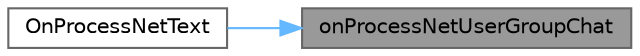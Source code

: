 digraph "onProcessNetUserGroupChat"
{
 // LATEX_PDF_SIZE
  bgcolor="transparent";
  edge [fontname=Helvetica,fontsize=10,labelfontname=Helvetica,labelfontsize=10];
  node [fontname=Helvetica,fontsize=10,shape=box,height=0.2,width=0.4];
  rankdir="RL";
  Node1 [id="Node000001",label="onProcessNetUserGroupChat",height=0.2,width=0.4,color="gray40", fillcolor="grey60", style="filled", fontcolor="black",tooltip="处理用户聊天消息"];
  Node1 -> Node2 [id="edge1_Node000001_Node000002",dir="back",color="steelblue1",style="solid",tooltip=" "];
  Node2 [id="Node000002",label="OnProcessNetText",height=0.2,width=0.4,color="grey40", fillcolor="white", style="filled",URL="$classcchatserver.html#a2122f43bc76cad23f89fc7d696f6c2e2",tooltip="处理网络字符串消息"];
}
